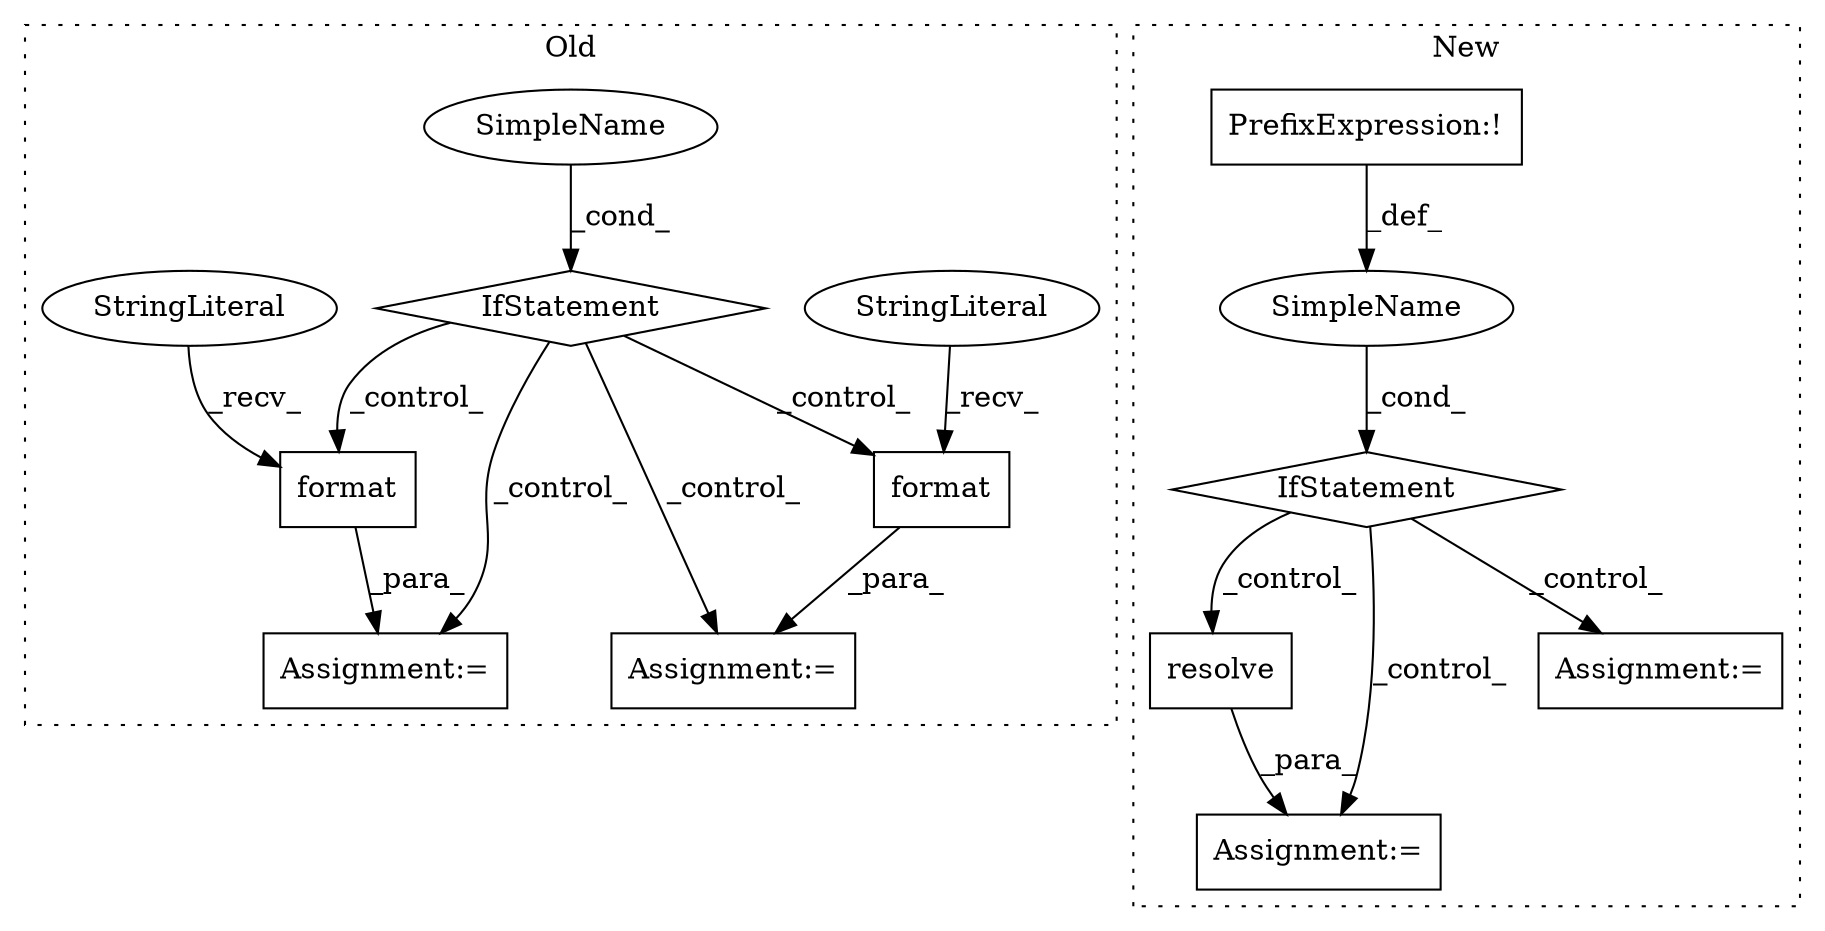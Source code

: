 digraph G {
subgraph cluster0 {
1 [label="format" a="32" s="6466,6486" l="7,1" shape="box"];
3 [label="StringLiteral" a="45" s="6452" l="13" shape="ellipse"];
5 [label="IfStatement" a="25" s="6255,6281" l="4,2" shape="diamond"];
6 [label="SimpleName" a="42" s="" l="" shape="ellipse"];
7 [label="Assignment:=" a="7" s="6507" l="1" shape="box"];
10 [label="format" a="32" s="6516,6536" l="7,1" shape="box"];
12 [label="StringLiteral" a="45" s="6508" l="7" shape="ellipse"];
14 [label="Assignment:=" a="7" s="6451" l="1" shape="box"];
label = "Old";
style="dotted";
}
subgraph cluster1 {
2 [label="resolve" a="32" s="6747" l="9" shape="box"];
4 [label="Assignment:=" a="7" s="6703" l="1" shape="box"];
8 [label="IfStatement" a="25" s="6540,6610" l="4,2" shape="diamond"];
9 [label="PrefixExpression:!" a="38" s="6579" l="1" shape="box"];
11 [label="SimpleName" a="42" s="" l="" shape="ellipse"];
13 [label="Assignment:=" a="7" s="6778" l="1" shape="box"];
label = "New";
style="dotted";
}
1 -> 14 [label="_para_"];
2 -> 4 [label="_para_"];
3 -> 1 [label="_recv_"];
5 -> 7 [label="_control_"];
5 -> 10 [label="_control_"];
5 -> 1 [label="_control_"];
5 -> 14 [label="_control_"];
6 -> 5 [label="_cond_"];
8 -> 2 [label="_control_"];
8 -> 13 [label="_control_"];
8 -> 4 [label="_control_"];
9 -> 11 [label="_def_"];
10 -> 7 [label="_para_"];
11 -> 8 [label="_cond_"];
12 -> 10 [label="_recv_"];
}